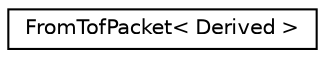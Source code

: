 digraph "Graphical Class Hierarchy"
{
 // LATEX_PDF_SIZE
  edge [fontname="Helvetica",fontsize="10",labelfontname="Helvetica",labelfontsize="10"];
  node [fontname="Helvetica",fontsize="10",shape=record];
  rankdir="LR";
  Node0 [label="FromTofPacket\< Derived \>",height=0.2,width=0.4,color="black", fillcolor="white", style="filled",URL="$structFromTofPacket.html",tooltip="Allow to extend all classes with a from_tofpacket method."];
}
